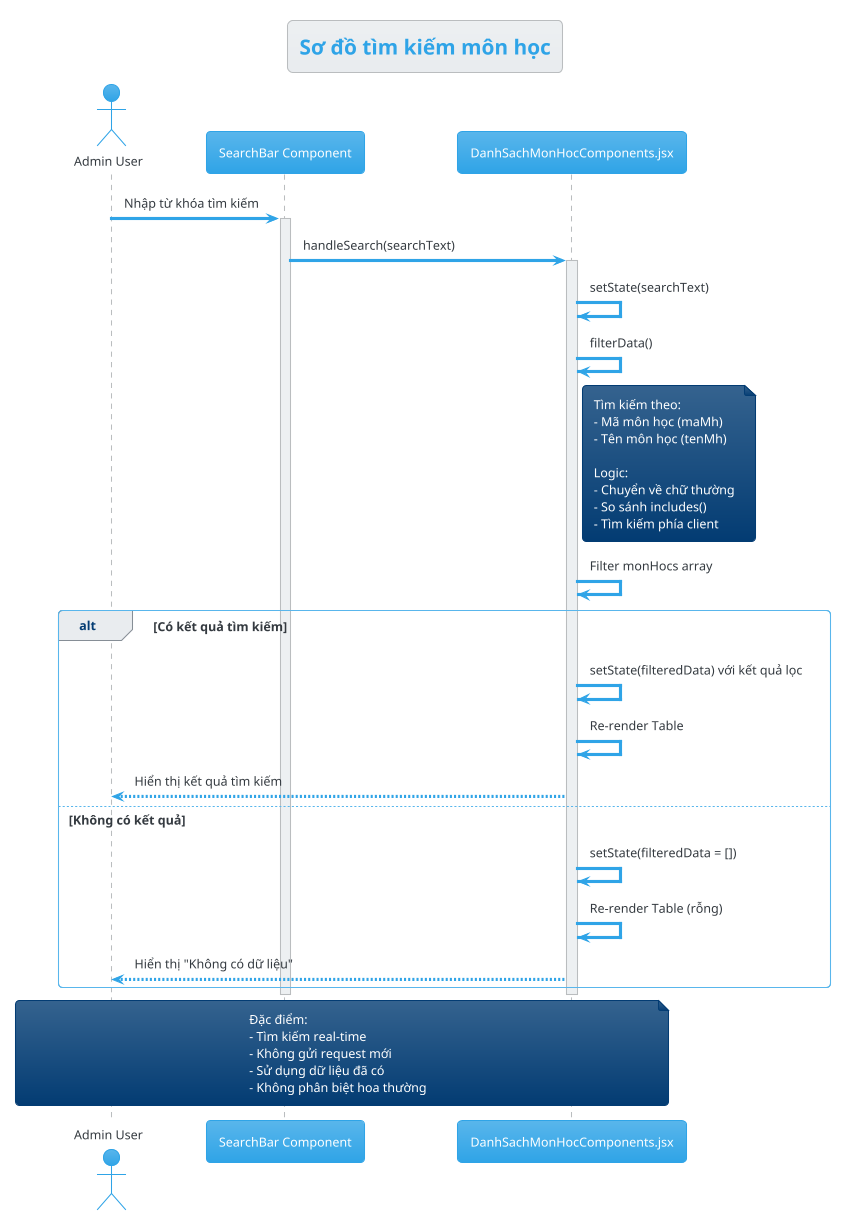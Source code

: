 @startuml
!theme cerulean
title Sơ đồ tìm kiếm môn học

actor "Admin User" as admin
participant "SearchBar Component" as searchBar
participant "DanhSachMonHocComponents.jsx" as component

admin -> searchBar: Nhập từ khóa tìm kiếm
activate searchBar

searchBar -> component: handleSearch(searchText)
activate component

component -> component: setState(searchText)
component -> component: filterData()

note right of component
  Tìm kiếm theo:
  - Mã môn học (maMh)
  - Tên môn học (tenMh)

  Logic:
  - Chuyển về chữ thường
  - So sánh includes()
  - Tìm kiếm phía client
end note

component -> component: Filter monHocs array
alt Có kết quả tìm kiếm
    component -> component: setState(filteredData) với kết quả lọc
    component -> component: Re-render Table
    component --> admin: Hiển thị kết quả tìm kiếm
else Không có kết quả
    component -> component: setState(filteredData = [])
    component -> component: Re-render Table (rỗng)
    component --> admin: Hiển thị "Không có dữ liệu"
end

deactivate component
deactivate searchBar

note over admin, component
  Đặc điểm:
  - Tìm kiếm real-time
  - Không gửi request mới
  - Sử dụng dữ liệu đã có
  - Không phân biệt hoa thường
end note

@enduml